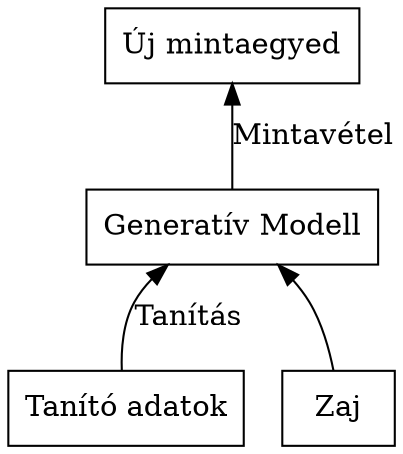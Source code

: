 digraph generative {
    graph [dpi=300]
    rankdir = "BT"

    training_data [label="Tanító adatok", shape="rectangle"]
    model [label="Generatív Modell", shape="rectangle"]
    new_data [label="Zaj", shape="rectangle"]
    prediction [label="Új mintaegyed", shape="rectangle"]

    training_data -> model [label="Tanítás       "]
    new_data -> model []
    model -> prediction [label="Mintavétel"]

}